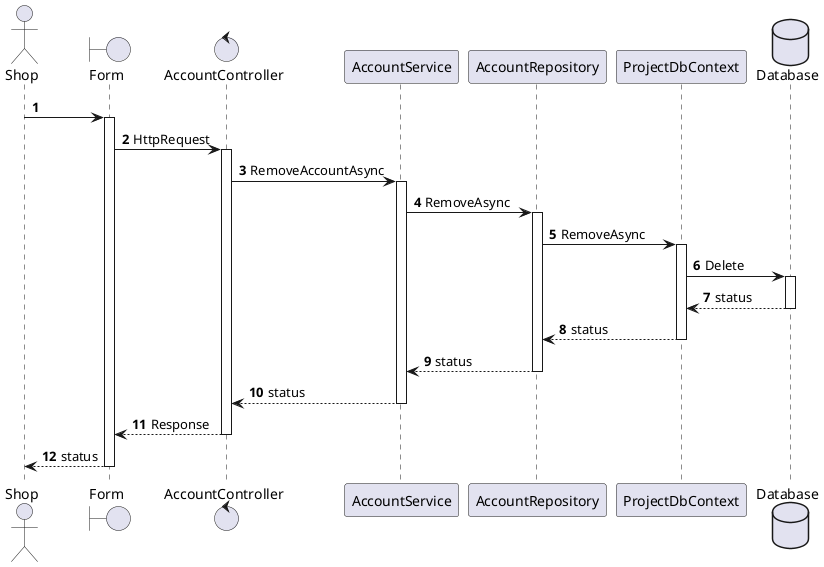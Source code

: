 @startuml 03 - Shop - Remove customer account

autonumber
autoactivate on

actor Shop as Actor
boundary Form
control AccountController as Controller
participant AccountService as Service
participant AccountRepository as Repo
participant ProjectDbContext as Context
database Database

Actor -> Form:
Form -> Controller: HttpRequest
Controller -> Service: RemoveAccountAsync
Service -> Repo: RemoveAsync
Repo -> Context: RemoveAsync
Context -> Database: Delete
Database --> Context: status
Context --> Repo: status
Repo --> Service: status
Service --> Controller: status
Controller --> Form: Response
Form --> Actor: status

@enduml